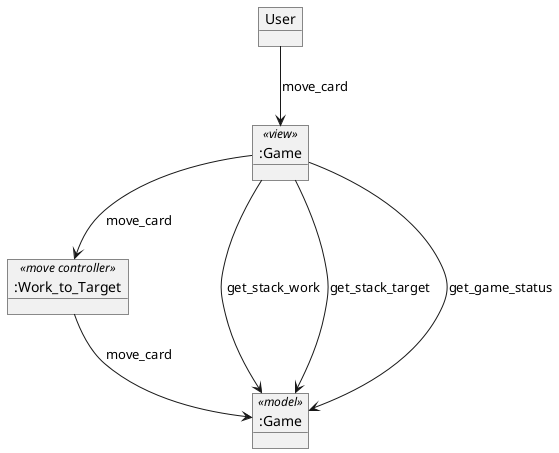 @startuml

object User

object ":Game" as game_view <<view>> {

}

object ":Work_to_Target" as Work_to_Target <<move controller>> {

}

object ":Game" as game_model <<model>> {

}

User -down-> game_view: move_card

game_view --> Work_to_Target: move_card

game_view -down-> game_model: get_stack_work
game_view -down-> game_model: get_stack_target
game_view -down-> game_model: get_game_status

Work_to_Target --> game_model: move_card

@enduml